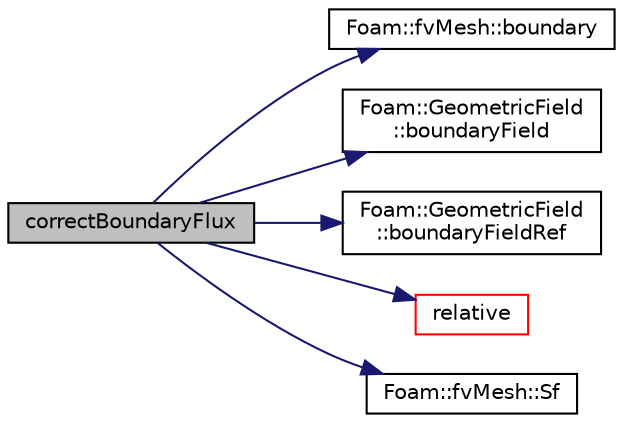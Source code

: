 digraph "correctBoundaryFlux"
{
  bgcolor="transparent";
  edge [fontname="Helvetica",fontsize="10",labelfontname="Helvetica",labelfontsize="10"];
  node [fontname="Helvetica",fontsize="10",shape=record];
  rankdir="LR";
  Node2700 [label="correctBoundaryFlux",height=0.2,width=0.4,color="black", fillcolor="grey75", style="filled", fontcolor="black"];
  Node2700 -> Node2701 [color="midnightblue",fontsize="10",style="solid",fontname="Helvetica"];
  Node2701 [label="Foam::fvMesh::boundary",height=0.2,width=0.4,color="black",URL="$a23593.html#a1fc8b179063cf5d6805da64ff1975126",tooltip="Return reference to boundary mesh. "];
  Node2700 -> Node2702 [color="midnightblue",fontsize="10",style="solid",fontname="Helvetica"];
  Node2702 [label="Foam::GeometricField\l::boundaryField",height=0.2,width=0.4,color="black",URL="$a23249.html#a9ff7de36fba06b4f4f77a75142ad72b6",tooltip="Return const-reference to the boundary field. "];
  Node2700 -> Node2703 [color="midnightblue",fontsize="10",style="solid",fontname="Helvetica"];
  Node2703 [label="Foam::GeometricField\l::boundaryFieldRef",height=0.2,width=0.4,color="black",URL="$a23249.html#af3831c9fea9f6ae7532a6d57cc67c959",tooltip="Return a reference to the boundary field. "];
  Node2700 -> Node2704 [color="midnightblue",fontsize="10",style="solid",fontname="Helvetica"];
  Node2704 [label="relative",height=0.2,width=0.4,color="red",URL="$a22685.html#a084563a9c00010fc1ea841311ba6aedb",tooltip="Return the given absolute flux relative within the MRF region. "];
  Node2700 -> Node2865 [color="midnightblue",fontsize="10",style="solid",fontname="Helvetica"];
  Node2865 [label="Foam::fvMesh::Sf",height=0.2,width=0.4,color="black",URL="$a23593.html#a9dd61db5922c82527289434350fa0f17",tooltip="Return cell face area vectors. "];
}
